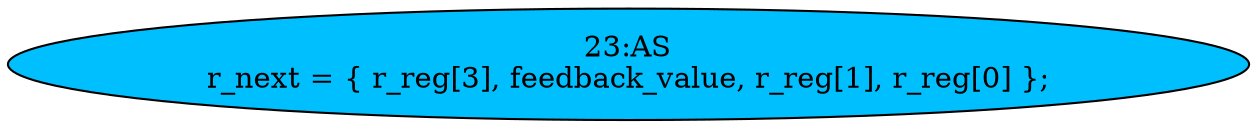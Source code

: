strict digraph "" {
	node [label="\N"];
	"23:AS"	[ast="<pyverilog.vparser.ast.Assign object at 0x7ff1d272b390>",
		def_var="['r_next']",
		fillcolor=deepskyblue,
		label="23:AS
r_next = { r_reg[3], feedback_value, r_reg[1], r_reg[0] };",
		statements="[]",
		style=filled,
		typ=Assign,
		use_var="['r_reg', 'feedback_value', 'r_reg', 'r_reg']"];
}
